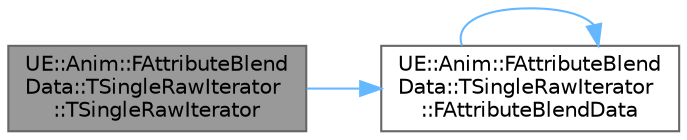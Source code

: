 digraph "UE::Anim::FAttributeBlendData::TSingleRawIterator::TSingleRawIterator"
{
 // INTERACTIVE_SVG=YES
 // LATEX_PDF_SIZE
  bgcolor="transparent";
  edge [fontname=Helvetica,fontsize=10,labelfontname=Helvetica,labelfontsize=10];
  node [fontname=Helvetica,fontsize=10,shape=box,height=0.2,width=0.4];
  rankdir="LR";
  Node1 [id="Node000001",label="UE::Anim::FAttributeBlend\lData::TSingleRawIterator\l::TSingleRawIterator",height=0.2,width=0.4,color="gray40", fillcolor="grey60", style="filled", fontcolor="black",tooltip=" "];
  Node1 -> Node2 [id="edge1_Node000001_Node000002",color="steelblue1",style="solid",tooltip=" "];
  Node2 [id="Node000002",label="UE::Anim::FAttributeBlend\lData::TSingleRawIterator\l::FAttributeBlendData",height=0.2,width=0.4,color="grey40", fillcolor="white", style="filled",URL="$d5/d18/structUE_1_1Anim_1_1FAttributeBlendData_1_1TSingleRawIterator.html#a393c3441e4d2756f66c4e8ce32745d37",tooltip=" "];
  Node2 -> Node2 [id="edge2_Node000002_Node000002",color="steelblue1",style="solid",tooltip=" "];
}
